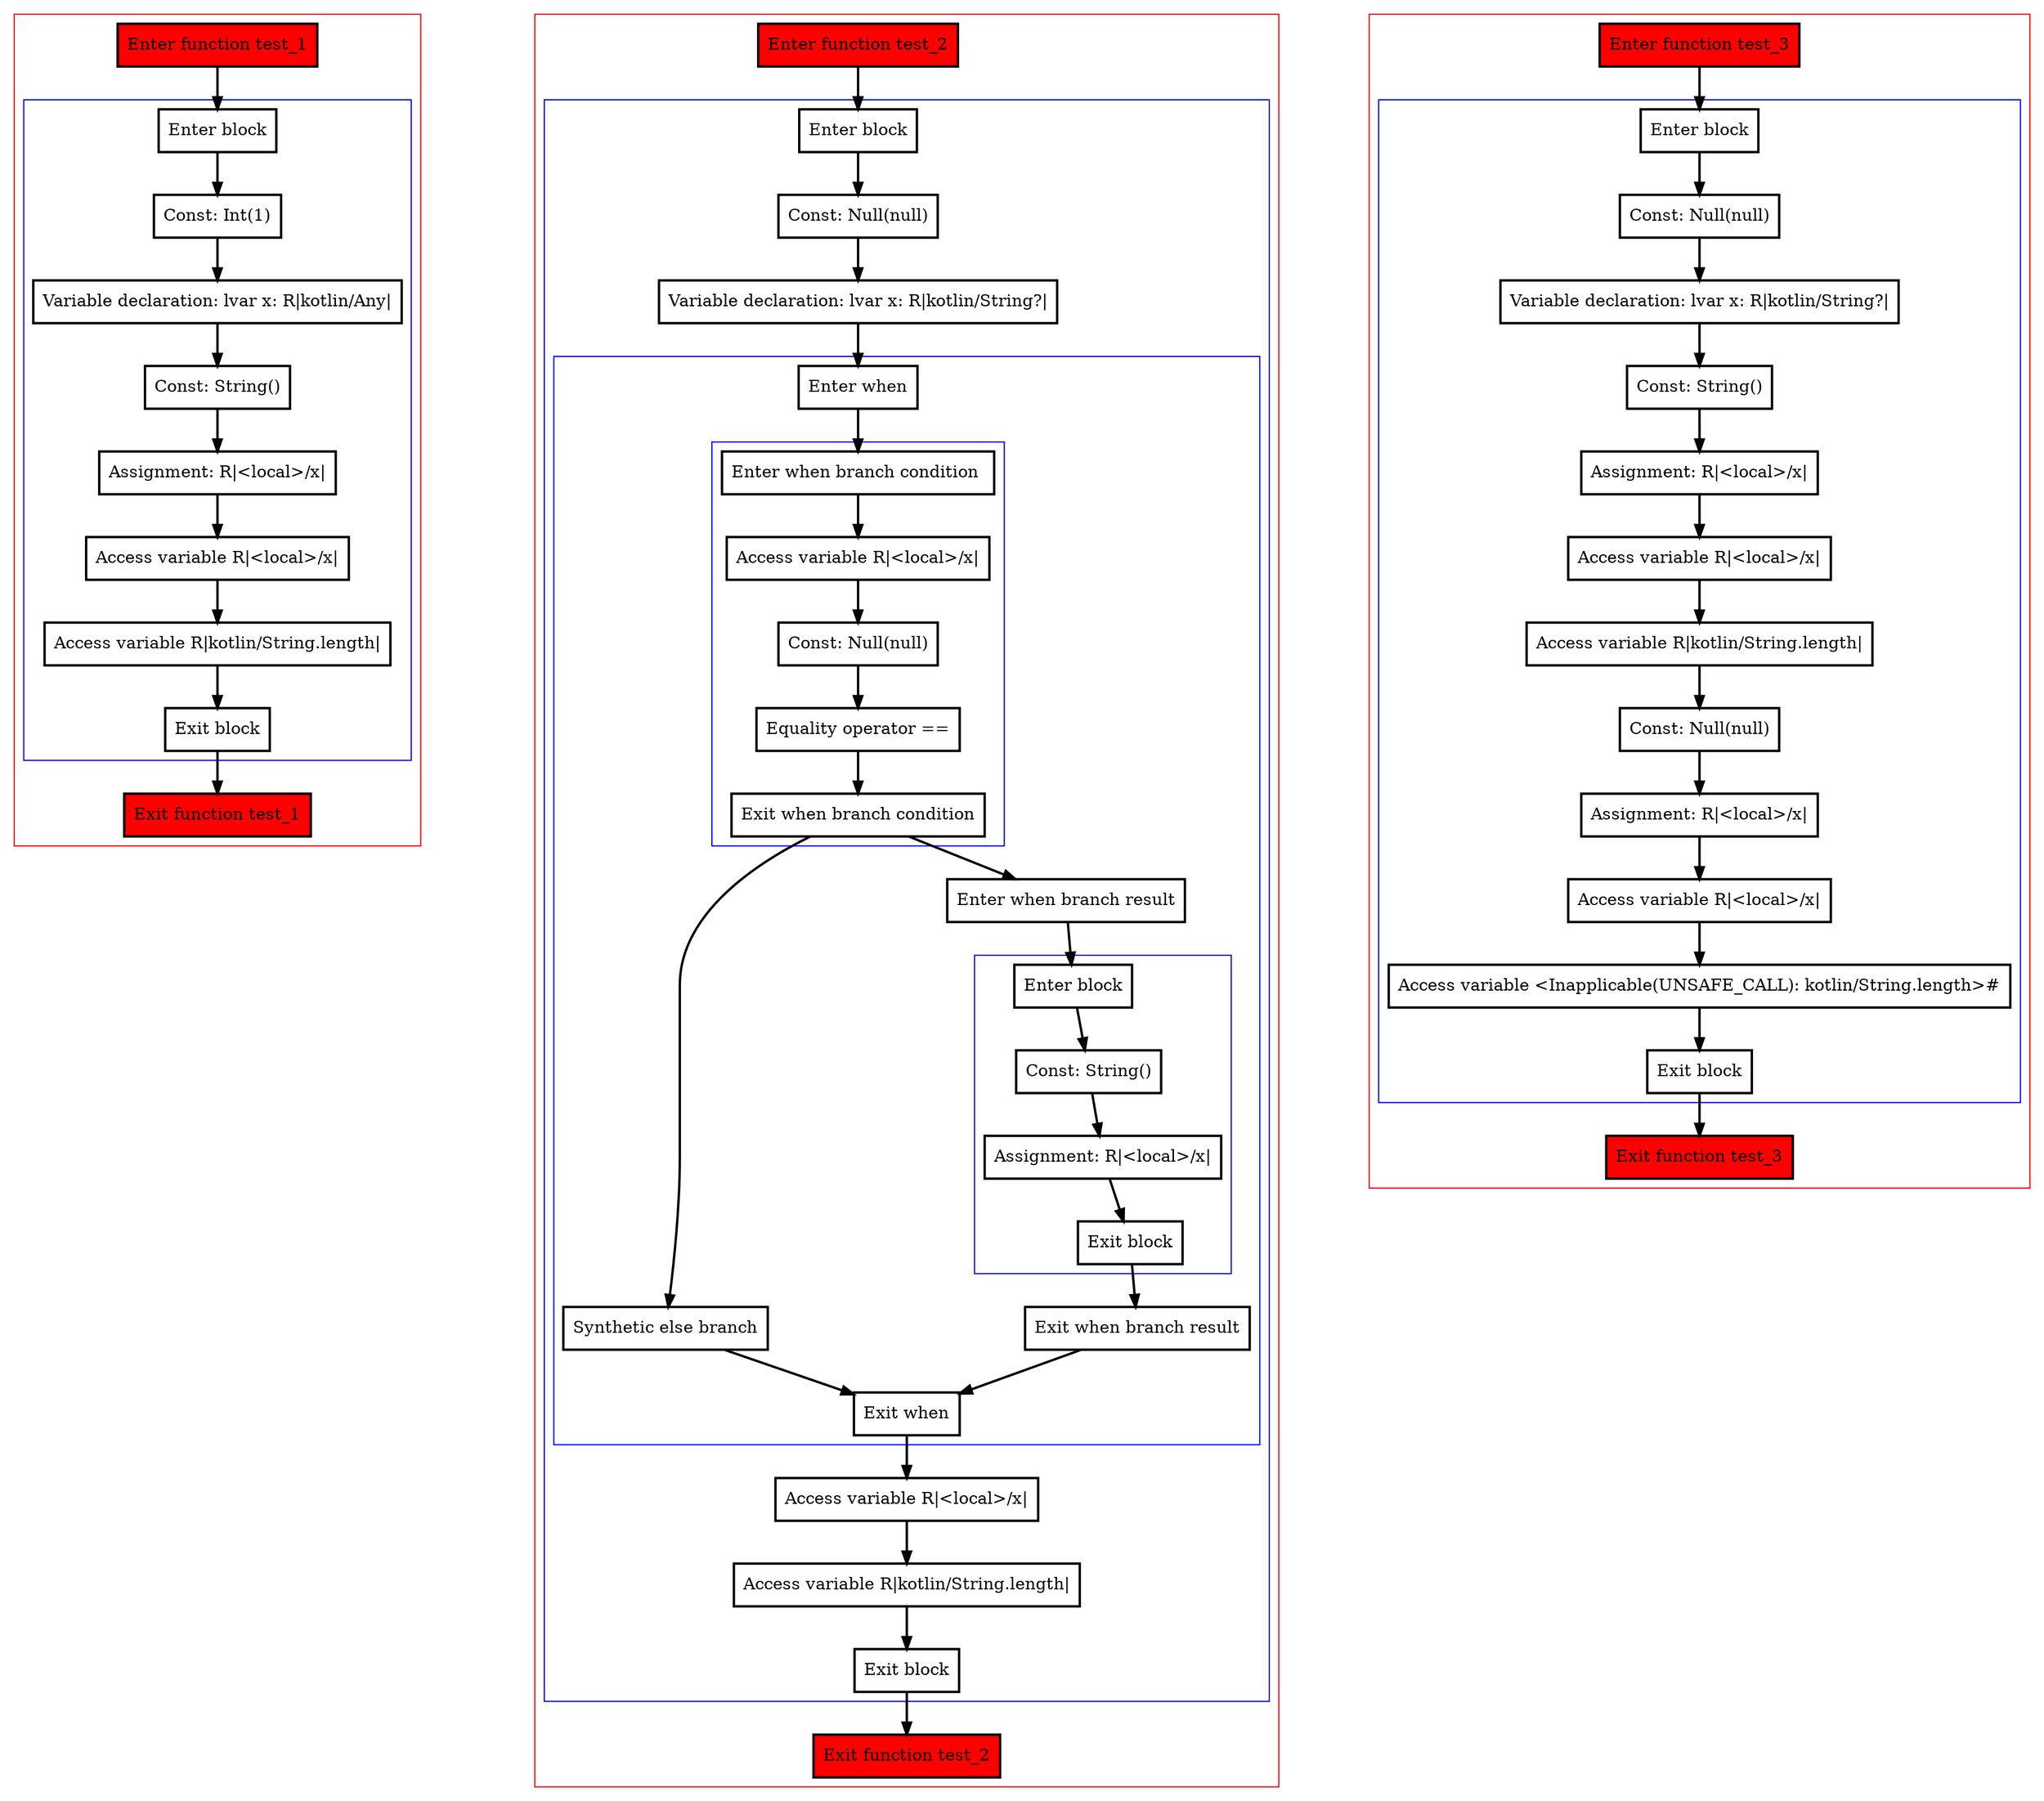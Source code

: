 digraph smartcastAfterReassignment_kt {
    graph [nodesep=3]
    node [shape=box penwidth=2]
    edge [penwidth=2]

    subgraph cluster_0 {
        color=red
        0 [label="Enter function test_1" style="filled" fillcolor=red];
        subgraph cluster_1 {
            color=blue
            1 [label="Enter block"];
            2 [label="Const: Int(1)"];
            3 [label="Variable declaration: lvar x: R|kotlin/Any|"];
            4 [label="Const: String()"];
            5 [label="Assignment: R|<local>/x|"];
            6 [label="Access variable R|<local>/x|"];
            7 [label="Access variable R|kotlin/String.length|"];
            8 [label="Exit block"];
        }
        9 [label="Exit function test_1" style="filled" fillcolor=red];
    }
    0 -> {1};
    1 -> {2};
    2 -> {3};
    3 -> {4};
    4 -> {5};
    5 -> {6};
    6 -> {7};
    7 -> {8};
    8 -> {9};

    subgraph cluster_2 {
        color=red
        10 [label="Enter function test_2" style="filled" fillcolor=red];
        subgraph cluster_3 {
            color=blue
            11 [label="Enter block"];
            12 [label="Const: Null(null)"];
            13 [label="Variable declaration: lvar x: R|kotlin/String?|"];
            subgraph cluster_4 {
                color=blue
                14 [label="Enter when"];
                subgraph cluster_5 {
                    color=blue
                    15 [label="Enter when branch condition "];
                    16 [label="Access variable R|<local>/x|"];
                    17 [label="Const: Null(null)"];
                    18 [label="Equality operator =="];
                    19 [label="Exit when branch condition"];
                }
                20 [label="Synthetic else branch"];
                21 [label="Enter when branch result"];
                subgraph cluster_6 {
                    color=blue
                    22 [label="Enter block"];
                    23 [label="Const: String()"];
                    24 [label="Assignment: R|<local>/x|"];
                    25 [label="Exit block"];
                }
                26 [label="Exit when branch result"];
                27 [label="Exit when"];
            }
            28 [label="Access variable R|<local>/x|"];
            29 [label="Access variable R|kotlin/String.length|"];
            30 [label="Exit block"];
        }
        31 [label="Exit function test_2" style="filled" fillcolor=red];
    }
    10 -> {11};
    11 -> {12};
    12 -> {13};
    13 -> {14};
    14 -> {15};
    15 -> {16};
    16 -> {17};
    17 -> {18};
    18 -> {19};
    19 -> {21 20};
    20 -> {27};
    21 -> {22};
    22 -> {23};
    23 -> {24};
    24 -> {25};
    25 -> {26};
    26 -> {27};
    27 -> {28};
    28 -> {29};
    29 -> {30};
    30 -> {31};

    subgraph cluster_7 {
        color=red
        32 [label="Enter function test_3" style="filled" fillcolor=red];
        subgraph cluster_8 {
            color=blue
            33 [label="Enter block"];
            34 [label="Const: Null(null)"];
            35 [label="Variable declaration: lvar x: R|kotlin/String?|"];
            36 [label="Const: String()"];
            37 [label="Assignment: R|<local>/x|"];
            38 [label="Access variable R|<local>/x|"];
            39 [label="Access variable R|kotlin/String.length|"];
            40 [label="Const: Null(null)"];
            41 [label="Assignment: R|<local>/x|"];
            42 [label="Access variable R|<local>/x|"];
            43 [label="Access variable <Inapplicable(UNSAFE_CALL): kotlin/String.length>#"];
            44 [label="Exit block"];
        }
        45 [label="Exit function test_3" style="filled" fillcolor=red];
    }
    32 -> {33};
    33 -> {34};
    34 -> {35};
    35 -> {36};
    36 -> {37};
    37 -> {38};
    38 -> {39};
    39 -> {40};
    40 -> {41};
    41 -> {42};
    42 -> {43};
    43 -> {44};
    44 -> {45};

}
